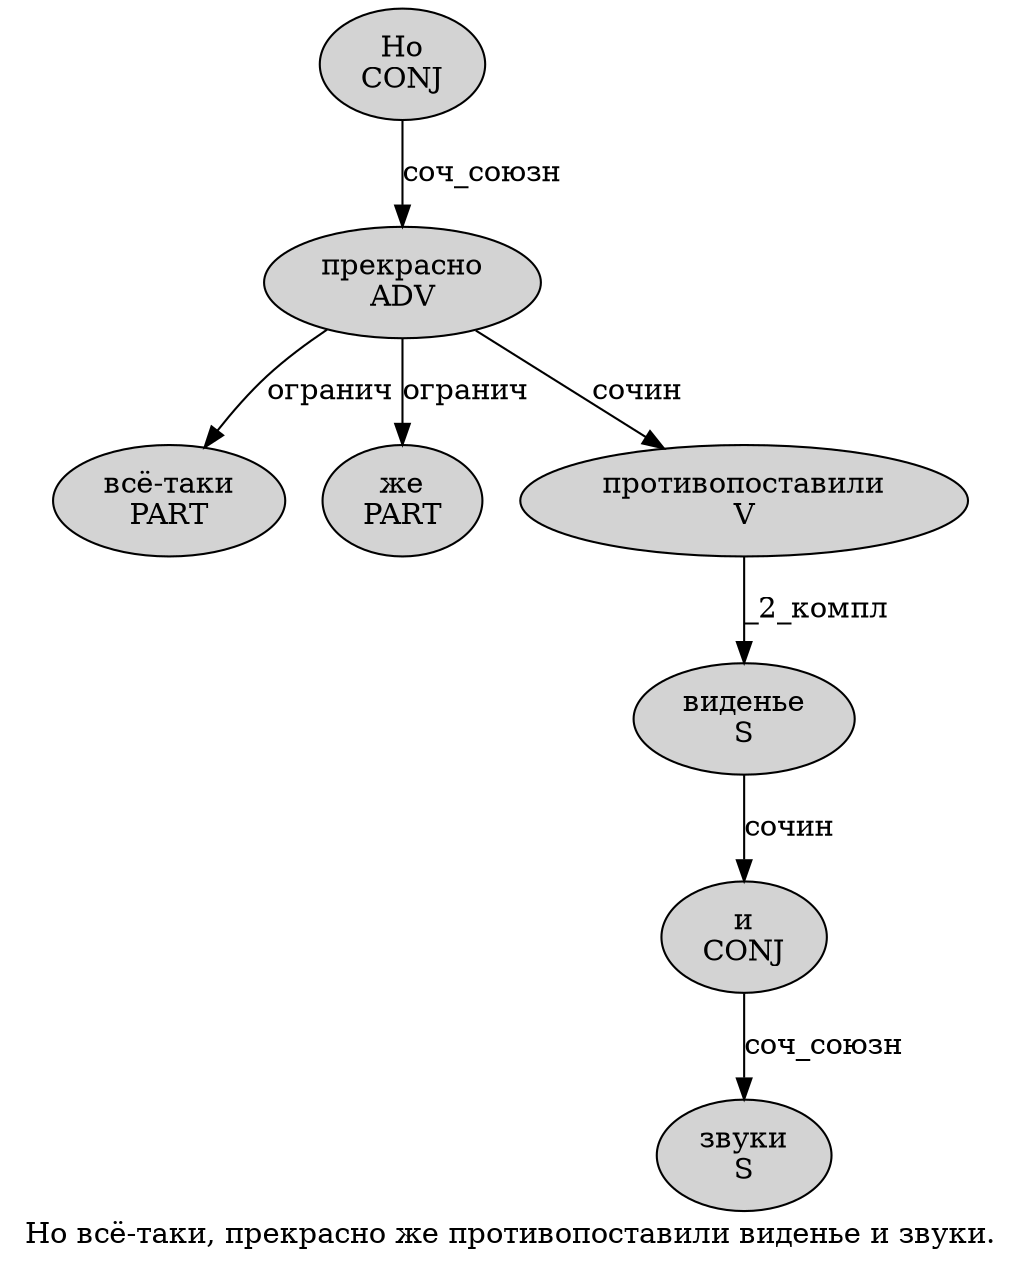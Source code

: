 digraph SENTENCE_658 {
	graph [label="Но всё-таки, прекрасно же противопоставили виденье и звуки."]
	node [style=filled]
		0 [label="Но
CONJ" color="" fillcolor=lightgray penwidth=1 shape=ellipse]
		1 [label="всё-таки
PART" color="" fillcolor=lightgray penwidth=1 shape=ellipse]
		3 [label="прекрасно
ADV" color="" fillcolor=lightgray penwidth=1 shape=ellipse]
		4 [label="же
PART" color="" fillcolor=lightgray penwidth=1 shape=ellipse]
		5 [label="противопоставили
V" color="" fillcolor=lightgray penwidth=1 shape=ellipse]
		6 [label="виденье
S" color="" fillcolor=lightgray penwidth=1 shape=ellipse]
		7 [label="и
CONJ" color="" fillcolor=lightgray penwidth=1 shape=ellipse]
		8 [label="звуки
S" color="" fillcolor=lightgray penwidth=1 shape=ellipse]
			3 -> 1 [label="огранич"]
			3 -> 4 [label="огранич"]
			3 -> 5 [label="сочин"]
			7 -> 8 [label="соч_союзн"]
			5 -> 6 [label="_2_компл"]
			0 -> 3 [label="соч_союзн"]
			6 -> 7 [label="сочин"]
}